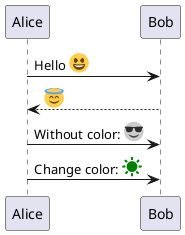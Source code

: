'작성/수정자 : 백가희/백가희
'작성/수정일 : 2022.12.06/2022.12.06

@startuml Emoji.puml(id=EX1)
Alice -> Bob : Hello <:1f600:>
return <:innocent:>
Alice -> Bob : Without color: <#0:sunglasses:>
Alice -> Bob : Change color: <#green:sunny:>
@enduml


@startuml Emoji.puml(id=EX2)
emoji 26
@enduml


@startuml Emoji.puml(id=EX3)
emoji 27
@enduml


@startuml Emoji.puml(id=EX4)
emoji 1F3
@enduml


@startuml Emoji.puml(id=EX5)
emoji 1F4
@enduml


@startuml Emoji.puml(id=EX6)
emoji 1F5
@enduml


@startuml Emoji.puml(id=EX7)
emoji 1F6
@enduml


@startuml Emoji.puml(id=EX8)
emoji 1F9
@enduml